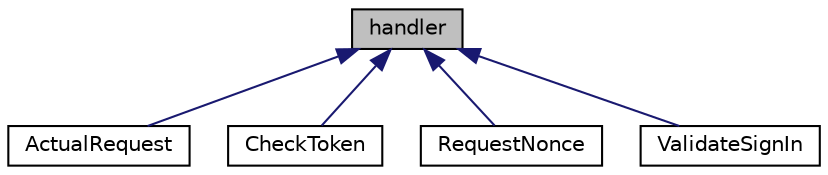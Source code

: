 digraph "handler"
{
 // LATEX_PDF_SIZE
  edge [fontname="Helvetica",fontsize="10",labelfontname="Helvetica",labelfontsize="10"];
  node [fontname="Helvetica",fontsize="10",shape=record];
  Node1 [label="handler",height=0.2,width=0.4,color="black", fillcolor="grey75", style="filled", fontcolor="black",tooltip=" "];
  Node1 -> Node2 [dir="back",color="midnightblue",fontsize="10",style="solid",fontname="Helvetica"];
  Node2 [label="ActualRequest",height=0.2,width=0.4,color="black", fillcolor="white", style="filled",URL="$classActualRequest.html",tooltip=" "];
  Node1 -> Node3 [dir="back",color="midnightblue",fontsize="10",style="solid",fontname="Helvetica"];
  Node3 [label="CheckToken",height=0.2,width=0.4,color="black", fillcolor="white", style="filled",URL="$classCheckToken.html",tooltip=" "];
  Node1 -> Node4 [dir="back",color="midnightblue",fontsize="10",style="solid",fontname="Helvetica"];
  Node4 [label="RequestNonce",height=0.2,width=0.4,color="black", fillcolor="white", style="filled",URL="$classRequestNonce.html",tooltip=" "];
  Node1 -> Node5 [dir="back",color="midnightblue",fontsize="10",style="solid",fontname="Helvetica"];
  Node5 [label="ValidateSignIn",height=0.2,width=0.4,color="black", fillcolor="white", style="filled",URL="$classValidateSignIn.html",tooltip=" "];
}
